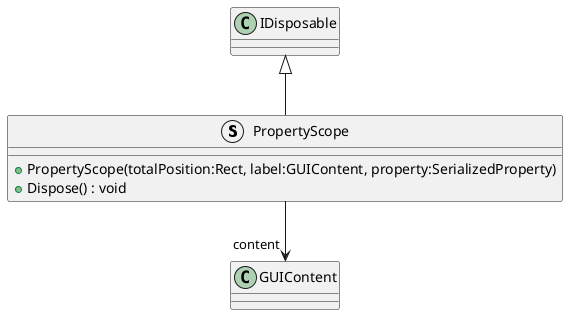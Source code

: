 @startuml
struct PropertyScope {
    + PropertyScope(totalPosition:Rect, label:GUIContent, property:SerializedProperty)
    + Dispose() : void
}
IDisposable <|-- PropertyScope
PropertyScope --> "content" GUIContent
@enduml
